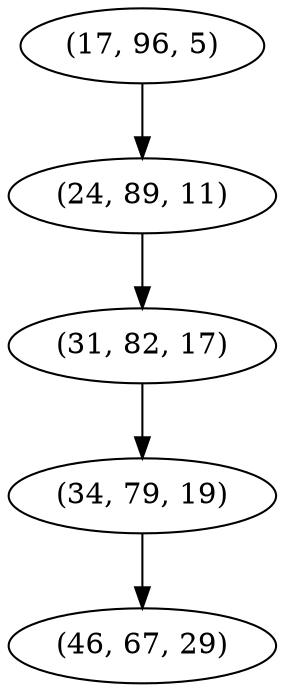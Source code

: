 digraph tree {
    "(17, 96, 5)";
    "(24, 89, 11)";
    "(31, 82, 17)";
    "(34, 79, 19)";
    "(46, 67, 29)";
    "(17, 96, 5)" -> "(24, 89, 11)";
    "(24, 89, 11)" -> "(31, 82, 17)";
    "(31, 82, 17)" -> "(34, 79, 19)";
    "(34, 79, 19)" -> "(46, 67, 29)";
}
